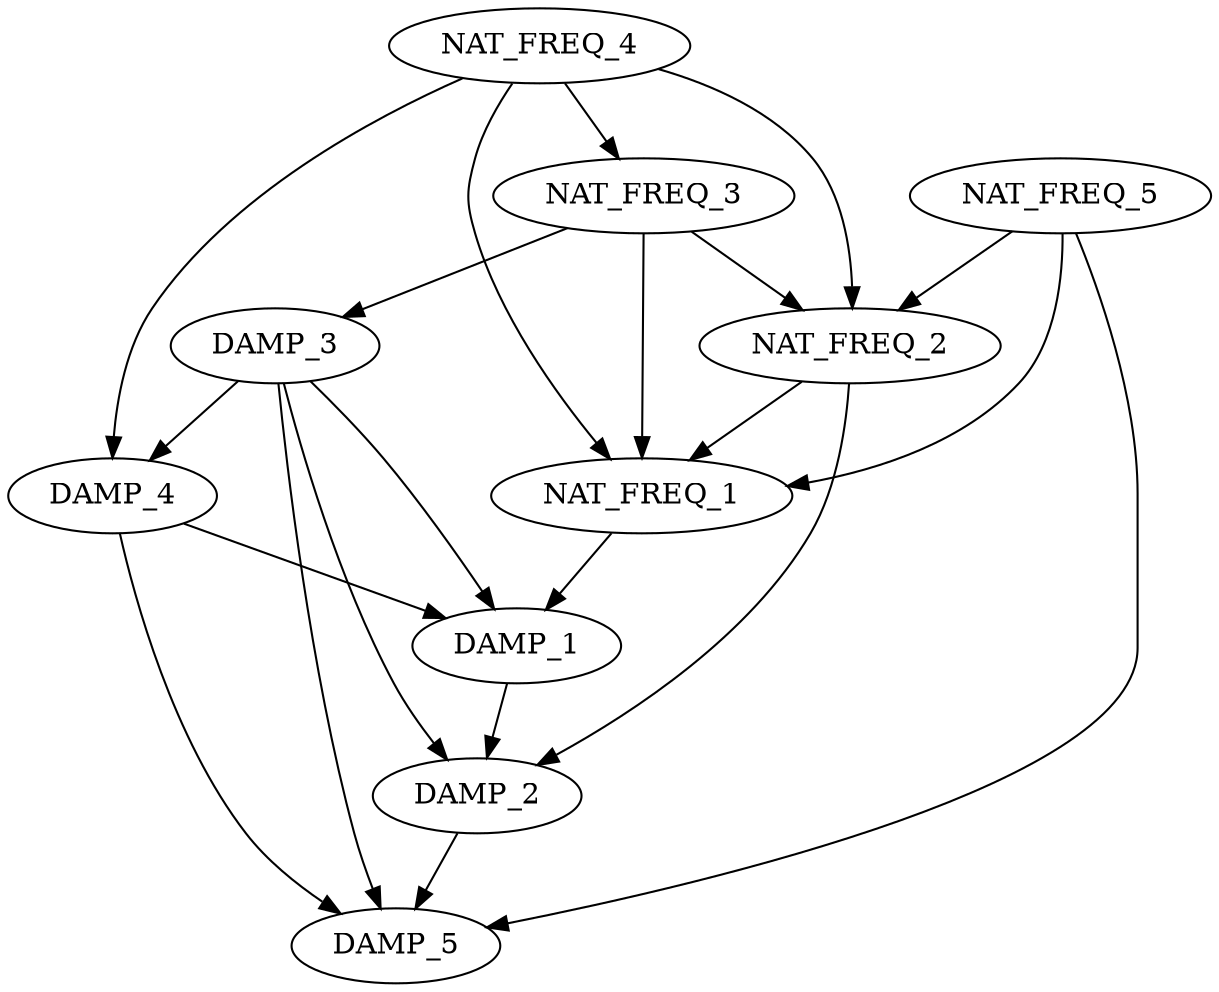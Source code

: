 strict digraph "" {
	NAT_FREQ_1 -> DAMP_1;
	NAT_FREQ_2 -> NAT_FREQ_1;
	NAT_FREQ_2 -> DAMP_2;
	NAT_FREQ_3 -> NAT_FREQ_1;
	NAT_FREQ_3 -> NAT_FREQ_2;
	NAT_FREQ_3 -> DAMP_3;
	NAT_FREQ_4 -> NAT_FREQ_1;
	NAT_FREQ_4 -> NAT_FREQ_2;
	NAT_FREQ_4 -> NAT_FREQ_3;
	NAT_FREQ_4 -> DAMP_4;
	NAT_FREQ_5 -> NAT_FREQ_1;
	NAT_FREQ_5 -> NAT_FREQ_2;
	NAT_FREQ_5 -> DAMP_5;
	DAMP_1 -> DAMP_2;
	DAMP_2 -> DAMP_5;
	DAMP_3 -> DAMP_1;
	DAMP_3 -> DAMP_2;
	DAMP_3 -> DAMP_4;
	DAMP_3 -> DAMP_5;
	DAMP_4 -> DAMP_1;
	DAMP_4 -> DAMP_5;
}

